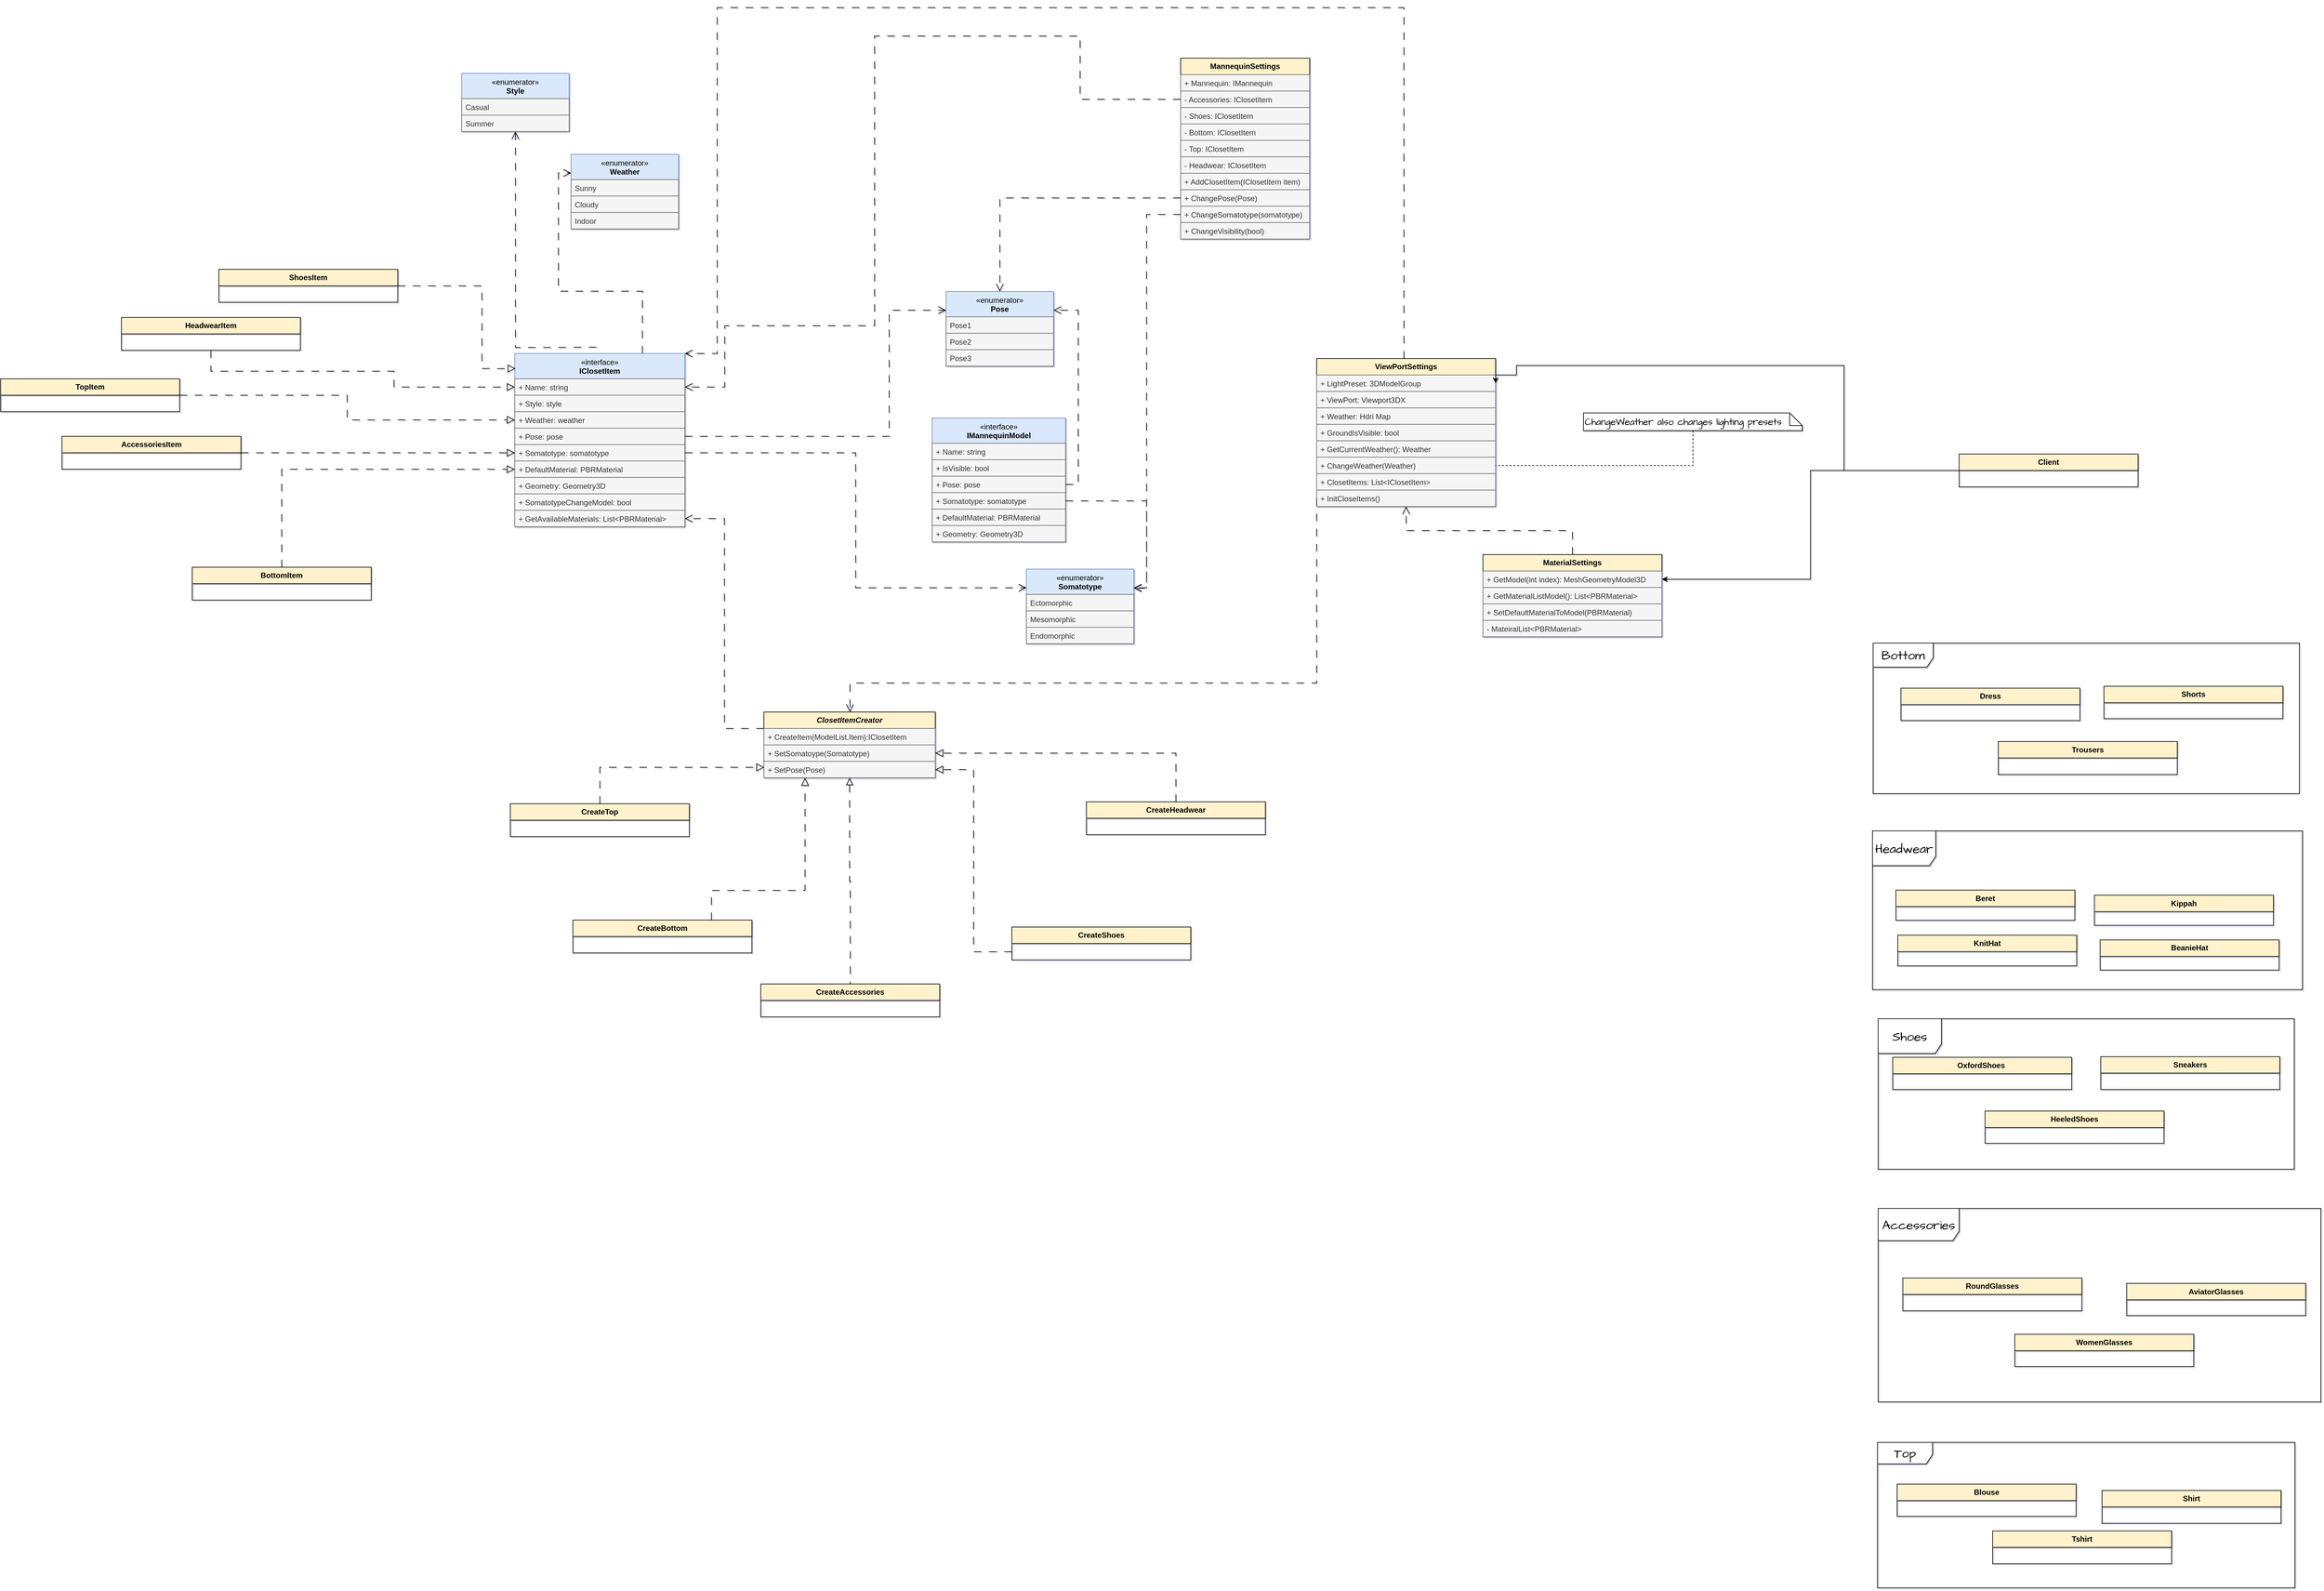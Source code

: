 <mxfile version="18.0.1" type="device"><diagram id="C5RBs43oDa-KdzZeNtuy" name="Page-1"><mxGraphModel dx="3151" dy="3249" grid="0" gridSize="10" guides="1" tooltips="1" connect="1" arrows="1" fold="1" page="1" pageScale="1" pageWidth="827" pageHeight="1169" math="0" shadow="1"><root><mxCell id="WIyWlLk6GJQsqaUBKTNV-0"/><mxCell id="WIyWlLk6GJQsqaUBKTNV-1" parent="WIyWlLk6GJQsqaUBKTNV-0"/><mxCell id="bXPwGOwYbhe5tsHWkETN-20" value="Top" style="shape=umlFrame;whiteSpace=wrap;html=1;pointerEvents=0;hachureGap=4;jiggle=2;curveFitting=1;fontFamily=Architects Daughter;fontSource=https%3A%2F%2Ffonts.googleapis.com%2Fcss%3Ffamily%3DArchitects%2BDaughter;fontSize=20;width=87;height=34;container=1;" parent="WIyWlLk6GJQsqaUBKTNV-1" vertex="1"><mxGeometry x="1653" y="489" width="660" height="230" as="geometry"><mxRectangle x="1653" y="489" width="62" height="28" as="alternateBounds"/></mxGeometry></mxCell><mxCell id="bXPwGOwYbhe5tsHWkETN-6" value="Shirt" style="swimlane;fontStyle=1;childLayout=stackLayout;horizontal=1;startSize=26;fillColor=#fff2cc;horizontalStack=0;resizeParent=1;resizeParentMax=0;resizeLast=0;collapsible=1;marginBottom=0;whiteSpace=wrap;html=1;strokeColor=#000000;rounded=0;curveFitting=1;jiggle=2;" parent="bXPwGOwYbhe5tsHWkETN-20" vertex="1"><mxGeometry x="355" y="76" width="283" height="52" as="geometry"/></mxCell><mxCell id="bXPwGOwYbhe5tsHWkETN-4" value="Blouse" style="swimlane;fontStyle=1;childLayout=stackLayout;horizontal=1;startSize=26;fillColor=#fff2cc;horizontalStack=0;resizeParent=1;resizeParentMax=0;resizeLast=0;collapsible=1;marginBottom=0;whiteSpace=wrap;html=1;strokeColor=#000000;rounded=0;curveFitting=1;jiggle=2;" parent="bXPwGOwYbhe5tsHWkETN-20" vertex="1"><mxGeometry x="31" y="66" width="283" height="51" as="geometry"/></mxCell><mxCell id="6nGw5uT48oFZn6uwhF8p-34" value="Tshirt" style="swimlane;fontStyle=1;childLayout=stackLayout;horizontal=1;startSize=26;fillColor=#fff2cc;horizontalStack=0;resizeParent=1;resizeParentMax=0;resizeLast=0;collapsible=1;marginBottom=0;whiteSpace=wrap;html=1;strokeColor=#000000;rounded=0;curveFitting=1;jiggle=2;" parent="bXPwGOwYbhe5tsHWkETN-20" vertex="1"><mxGeometry x="182" y="140" width="283" height="52" as="geometry"/></mxCell><mxCell id="bXPwGOwYbhe5tsHWkETN-22" value="Headwear" style="shape=umlFrame;whiteSpace=wrap;html=1;pointerEvents=0;hachureGap=4;jiggle=2;curveFitting=1;fontFamily=Architects Daughter;fontSource=https%3A%2F%2Ffonts.googleapis.com%2Fcss%3Ffamily%3DArchitects%2BDaughter;fontSize=20;width=100;height=55;container=1;" parent="WIyWlLk6GJQsqaUBKTNV-1" vertex="1"><mxGeometry x="1645" y="-478" width="680" height="251" as="geometry"><mxRectangle x="1645" y="-478" width="119" height="28" as="alternateBounds"/></mxGeometry></mxCell><mxCell id="bXPwGOwYbhe5tsHWkETN-12" value="Beret" style="swimlane;fontStyle=1;childLayout=stackLayout;horizontal=1;startSize=26;fillColor=#fff2cc;horizontalStack=0;resizeParent=1;resizeParentMax=0;resizeLast=0;collapsible=1;marginBottom=0;whiteSpace=wrap;html=1;strokeColor=#000000;rounded=0;curveFitting=1;jiggle=2;" parent="bXPwGOwYbhe5tsHWkETN-22" vertex="1"><mxGeometry x="37" y="93.657" width="283" height="47.765" as="geometry"/></mxCell><mxCell id="bXPwGOwYbhe5tsHWkETN-15" value="Kippah" style="swimlane;fontStyle=1;childLayout=stackLayout;horizontal=1;startSize=26;fillColor=#fff2cc;horizontalStack=0;resizeParent=1;resizeParentMax=0;resizeLast=0;collapsible=1;marginBottom=0;whiteSpace=wrap;html=1;strokeColor=#000000;rounded=0;curveFitting=1;jiggle=2;" parent="bXPwGOwYbhe5tsHWkETN-22" vertex="1"><mxGeometry x="351" y="101.618" width="283" height="47.765" as="geometry"/></mxCell><mxCell id="bXPwGOwYbhe5tsHWkETN-14" value="BeanieHat" style="swimlane;fontStyle=1;childLayout=stackLayout;horizontal=1;startSize=26;fillColor=#fff2cc;horizontalStack=0;resizeParent=1;resizeParentMax=0;resizeLast=0;collapsible=1;marginBottom=0;whiteSpace=wrap;html=1;strokeColor=#000000;rounded=0;curveFitting=1;jiggle=2;" parent="bXPwGOwYbhe5tsHWkETN-22" vertex="1"><mxGeometry x="360" y="172.328" width="283" height="47.765" as="geometry"/></mxCell><mxCell id="bXPwGOwYbhe5tsHWkETN-13" value="KnitHat" style="swimlane;fontStyle=1;childLayout=stackLayout;horizontal=1;startSize=26;fillColor=#fff2cc;horizontalStack=0;resizeParent=1;resizeParentMax=0;resizeLast=0;collapsible=1;marginBottom=0;whiteSpace=wrap;html=1;strokeColor=#000000;rounded=0;curveFitting=1;jiggle=2;" parent="bXPwGOwYbhe5tsHWkETN-22" vertex="1"><mxGeometry x="40" y="164.836" width="283" height="48.701" as="geometry"/></mxCell><mxCell id="i2zaKPNghCUGPUHg-qWy-0" value="Shoes" style="shape=umlFrame;whiteSpace=wrap;html=1;pointerEvents=0;hachureGap=4;jiggle=2;curveFitting=1;fontFamily=Architects Daughter;fontSource=https%3A%2F%2Ffonts.googleapis.com%2Fcss%3Ffamily%3DArchitects%2BDaughter;fontSize=20;width=100;height=55;container=1;" parent="WIyWlLk6GJQsqaUBKTNV-1" vertex="1"><mxGeometry x="1654" y="-181" width="658" height="238" as="geometry"><mxRectangle x="1654" y="-181" width="82" height="28" as="alternateBounds"/></mxGeometry></mxCell><mxCell id="bXPwGOwYbhe5tsHWkETN-17" value="OxfordShoes&amp;nbsp;" style="swimlane;fontStyle=1;childLayout=stackLayout;horizontal=1;startSize=26;fillColor=#fff2cc;horizontalStack=0;resizeParent=1;resizeParentMax=0;resizeLast=0;collapsible=1;marginBottom=0;whiteSpace=wrap;html=1;strokeColor=#000000;rounded=0;curveFitting=1;jiggle=2;" parent="i2zaKPNghCUGPUHg-qWy-0" vertex="1"><mxGeometry x="23" y="61" width="283" height="51" as="geometry"/></mxCell><mxCell id="bXPwGOwYbhe5tsHWkETN-10" value="HeeledShoes" style="swimlane;fontStyle=1;childLayout=stackLayout;horizontal=1;startSize=26;fillColor=#fff2cc;horizontalStack=0;resizeParent=1;resizeParentMax=0;resizeLast=0;collapsible=1;marginBottom=0;whiteSpace=wrap;html=1;strokeColor=#000000;rounded=0;curveFitting=1;jiggle=2;" parent="i2zaKPNghCUGPUHg-qWy-0" vertex="1"><mxGeometry x="169" y="146" width="283" height="51" as="geometry"/></mxCell><mxCell id="bXPwGOwYbhe5tsHWkETN-16" value="Sneakers" style="swimlane;fontStyle=1;childLayout=stackLayout;horizontal=1;startSize=26;fillColor=#fff2cc;horizontalStack=0;resizeParent=1;resizeParentMax=0;resizeLast=0;collapsible=1;marginBottom=0;whiteSpace=wrap;html=1;strokeColor=#000000;rounded=0;curveFitting=1;jiggle=2;" parent="i2zaKPNghCUGPUHg-qWy-0" vertex="1"><mxGeometry x="352" y="60" width="283" height="52" as="geometry"/></mxCell><mxCell id="i2zaKPNghCUGPUHg-qWy-1" value="Accessories" style="shape=umlFrame;whiteSpace=wrap;html=1;pointerEvents=0;hachureGap=4;jiggle=2;curveFitting=1;fontFamily=Architects Daughter;fontSource=https%3A%2F%2Ffonts.googleapis.com%2Fcss%3Ffamily%3DArchitects%2BDaughter;fontSize=20;width=128;height=51;container=1;" parent="WIyWlLk6GJQsqaUBKTNV-1" vertex="1"><mxGeometry x="1654" y="119" width="700" height="306" as="geometry"><mxRectangle x="1654" y="119" width="142" height="28" as="alternateBounds"/></mxGeometry></mxCell><mxCell id="bXPwGOwYbhe5tsHWkETN-18" value="AviatorGlasses" style="swimlane;fontStyle=1;childLayout=stackLayout;horizontal=1;startSize=26;fillColor=#fff2cc;horizontalStack=0;resizeParent=1;resizeParentMax=0;resizeLast=0;collapsible=1;marginBottom=0;whiteSpace=wrap;html=1;strokeColor=#000000;rounded=0;curveFitting=1;jiggle=2;" parent="i2zaKPNghCUGPUHg-qWy-1" vertex="1"><mxGeometry x="393" y="118.5" width="283" height="51" as="geometry"/></mxCell><mxCell id="bXPwGOwYbhe5tsHWkETN-19" value="RoundGlasses" style="swimlane;fontStyle=1;childLayout=stackLayout;horizontal=1;startSize=26;fillColor=#fff2cc;horizontalStack=0;resizeParent=1;resizeParentMax=0;resizeLast=0;collapsible=1;marginBottom=0;whiteSpace=wrap;html=1;strokeColor=#000000;rounded=0;curveFitting=1;jiggle=2;" parent="i2zaKPNghCUGPUHg-qWy-1" vertex="1"><mxGeometry x="39" y="110" width="283" height="52" as="geometry"/></mxCell><mxCell id="bXPwGOwYbhe5tsHWkETN-11" value="WomenGlasses" style="swimlane;fontStyle=1;childLayout=stackLayout;horizontal=1;startSize=26;fillColor=#fff2cc;horizontalStack=0;resizeParent=1;resizeParentMax=0;resizeLast=0;collapsible=1;marginBottom=0;whiteSpace=wrap;html=1;strokeColor=#000000;rounded=0;curveFitting=1;jiggle=2;" parent="i2zaKPNghCUGPUHg-qWy-1" vertex="1"><mxGeometry x="216" y="199" width="283" height="51" as="geometry"/></mxCell><mxCell id="bXPwGOwYbhe5tsHWkETN-21" value="Bottom" style="shape=umlFrame;whiteSpace=wrap;html=1;pointerEvents=0;hachureGap=4;jiggle=2;curveFitting=1;fontFamily=Architects Daughter;fontSource=https%3A%2F%2Ffonts.googleapis.com%2Fcss%3Ffamily%3DArchitects%2BDaughter;fontSize=20;width=95;height=38;container=1;" parent="WIyWlLk6GJQsqaUBKTNV-1" vertex="1"><mxGeometry x="1646" y="-775" width="674" height="238" as="geometry"><mxRectangle x="1646" y="-775" width="95" height="28" as="alternateBounds"/></mxGeometry></mxCell><mxCell id="6nGw5uT48oFZn6uwhF8p-38" value="Dress" style="swimlane;fontStyle=1;childLayout=stackLayout;horizontal=1;startSize=26;fillColor=#fff2cc;horizontalStack=0;resizeParent=1;resizeParentMax=0;resizeLast=0;collapsible=1;marginBottom=0;whiteSpace=wrap;html=1;strokeColor=#000000;rounded=0;curveFitting=1;jiggle=2;" parent="bXPwGOwYbhe5tsHWkETN-21" vertex="1"><mxGeometry x="44" y="71.3" width="283" height="51.215" as="geometry"/></mxCell><mxCell id="bXPwGOwYbhe5tsHWkETN-1" value="Shorts" style="swimlane;fontStyle=1;childLayout=stackLayout;horizontal=1;startSize=26;fillColor=#fff2cc;horizontalStack=0;resizeParent=1;resizeParentMax=0;resizeLast=0;collapsible=1;marginBottom=0;whiteSpace=wrap;html=1;strokeColor=#000000;rounded=0;curveFitting=1;jiggle=2;" parent="bXPwGOwYbhe5tsHWkETN-21" vertex="1"><mxGeometry x="365" y="68.287" width="283" height="51.215" as="geometry"/></mxCell><mxCell id="bXPwGOwYbhe5tsHWkETN-8" value="Trousers" style="swimlane;fontStyle=1;childLayout=stackLayout;horizontal=1;startSize=26;fillColor=#fff2cc;horizontalStack=0;resizeParent=1;resizeParentMax=0;resizeLast=0;collapsible=1;marginBottom=0;whiteSpace=wrap;html=1;strokeColor=#000000;rounded=0;curveFitting=1;jiggle=2;" parent="bXPwGOwYbhe5tsHWkETN-21" vertex="1"><mxGeometry x="198" y="155.654" width="283" height="52.219" as="geometry"/></mxCell><mxCell id="nQiGoIswiCYzwuLaW1Vb-15" value="&lt;span style=&quot;font-weight: normal;&quot;&gt;«interface»&lt;br&gt;&lt;/span&gt;IClosetItem" style="swimlane;fontStyle=1;align=center;verticalAlign=top;childLayout=stackLayout;horizontal=1;startSize=40;horizontalStack=0;resizeParent=1;resizeParentMax=0;resizeLast=0;collapsible=1;marginBottom=0;whiteSpace=wrap;html=1;fillColor=#dae8fc;strokeColor=#6c8ebf;rounded=0;curveFitting=1;jiggle=2;" parent="WIyWlLk6GJQsqaUBKTNV-1" vertex="1"><mxGeometry x="-502" y="-1233" width="269" height="274" as="geometry"/></mxCell><mxCell id="nQiGoIswiCYzwuLaW1Vb-16" value="+ Name: string" style="text;strokeColor=#666666;fillColor=#f5f5f5;align=left;verticalAlign=top;spacingLeft=4;spacingRight=4;overflow=hidden;rotatable=0;points=[[0,0.5],[1,0.5]];portConstraint=eastwest;whiteSpace=wrap;html=1;fontColor=#333333;rounded=0;curveFitting=1;jiggle=2;" parent="nQiGoIswiCYzwuLaW1Vb-15" vertex="1"><mxGeometry y="40" width="269" height="26" as="geometry"/></mxCell><mxCell id="nQiGoIswiCYzwuLaW1Vb-21" value="+ Style: style" style="text;strokeColor=#666666;fillColor=#f5f5f5;align=left;verticalAlign=top;spacingLeft=4;spacingRight=4;overflow=hidden;rotatable=0;points=[[0,0.5],[1,0.5]];portConstraint=eastwest;whiteSpace=wrap;html=1;fontColor=#333333;rounded=0;curveFitting=1;jiggle=2;" parent="nQiGoIswiCYzwuLaW1Vb-15" vertex="1"><mxGeometry y="66" width="269" height="26" as="geometry"/></mxCell><mxCell id="nQiGoIswiCYzwuLaW1Vb-22" value="+ Weather: weather" style="text;strokeColor=#666666;fillColor=#f5f5f5;align=left;verticalAlign=top;spacingLeft=4;spacingRight=4;overflow=hidden;rotatable=0;points=[[0,0.5],[1,0.5]];portConstraint=eastwest;whiteSpace=wrap;html=1;fontColor=#333333;rounded=0;curveFitting=1;jiggle=2;" parent="nQiGoIswiCYzwuLaW1Vb-15" vertex="1"><mxGeometry y="92" width="269" height="26" as="geometry"/></mxCell><mxCell id="jHjDAtGt_7D8QWrvtiVe-77" value="+ Pose: pose" style="text;strokeColor=#666666;fillColor=#f5f5f5;align=left;verticalAlign=top;spacingLeft=4;spacingRight=4;overflow=hidden;rotatable=0;points=[[0,0.5],[1,0.5]];portConstraint=eastwest;whiteSpace=wrap;html=1;fontColor=#333333;rounded=0;curveFitting=1;jiggle=2;" parent="nQiGoIswiCYzwuLaW1Vb-15" vertex="1"><mxGeometry y="118" width="269" height="26" as="geometry"/></mxCell><mxCell id="jHjDAtGt_7D8QWrvtiVe-79" value="+ Somatotype: somatotype" style="text;strokeColor=#666666;fillColor=#f5f5f5;align=left;verticalAlign=top;spacingLeft=4;spacingRight=4;overflow=hidden;rotatable=0;points=[[0,0.5],[1,0.5]];portConstraint=eastwest;whiteSpace=wrap;html=1;fontColor=#333333;rounded=0;curveFitting=1;jiggle=2;" parent="nQiGoIswiCYzwuLaW1Vb-15" vertex="1"><mxGeometry y="144" width="269" height="26" as="geometry"/></mxCell><mxCell id="nQiGoIswiCYzwuLaW1Vb-19" value="+ DefaultMaterial: PBRMaterial" style="text;strokeColor=#666666;fillColor=#f5f5f5;align=left;verticalAlign=top;spacingLeft=4;spacingRight=4;overflow=hidden;rotatable=0;points=[[0,0.5],[1,0.5]];portConstraint=eastwest;whiteSpace=wrap;html=1;fontColor=#333333;rounded=0;curveFitting=1;jiggle=2;" parent="nQiGoIswiCYzwuLaW1Vb-15" vertex="1"><mxGeometry y="170" width="269" height="26" as="geometry"/></mxCell><mxCell id="nQiGoIswiCYzwuLaW1Vb-20" value="+ Geometry: Geometry3D" style="text;strokeColor=#666666;fillColor=#f5f5f5;align=left;verticalAlign=top;spacingLeft=4;spacingRight=4;overflow=hidden;rotatable=0;points=[[0,0.5],[1,0.5]];portConstraint=eastwest;whiteSpace=wrap;html=1;fontColor=#333333;rounded=0;curveFitting=1;jiggle=2;" parent="nQiGoIswiCYzwuLaW1Vb-15" vertex="1"><mxGeometry y="196" width="269" height="26" as="geometry"/></mxCell><mxCell id="sCuKNBPoir9cE6dmynwa-1" value="+ SomatotypeChangeModel: bool" style="text;strokeColor=#666666;fillColor=#f5f5f5;align=left;verticalAlign=top;spacingLeft=4;spacingRight=4;overflow=hidden;rotatable=0;points=[[0,0.5],[1,0.5]];portConstraint=eastwest;whiteSpace=wrap;html=1;fontColor=#333333;rounded=0;curveFitting=1;jiggle=2;" parent="nQiGoIswiCYzwuLaW1Vb-15" vertex="1"><mxGeometry y="222" width="269" height="26" as="geometry"/></mxCell><mxCell id="sCuKNBPoir9cE6dmynwa-0" value="+ GetAvailableMaterials: List&amp;lt;PBRMaterial&amp;gt;" style="text;strokeColor=#666666;fillColor=#f5f5f5;align=left;verticalAlign=top;spacingLeft=4;spacingRight=4;overflow=hidden;rotatable=0;points=[[0,0.5],[1,0.5]];portConstraint=eastwest;whiteSpace=wrap;html=1;fontColor=#333333;rounded=0;curveFitting=1;jiggle=2;" parent="nQiGoIswiCYzwuLaW1Vb-15" vertex="1"><mxGeometry y="248" width="269" height="26" as="geometry"/></mxCell><mxCell id="nQiGoIswiCYzwuLaW1Vb-32" value="&lt;span style=&quot;font-weight: normal;&quot;&gt;«interface»&lt;br&gt;&lt;/span&gt;IMannequinModel" style="swimlane;fontStyle=1;align=center;verticalAlign=top;childLayout=stackLayout;horizontal=1;startSize=40;horizontalStack=0;resizeParent=1;resizeParentMax=0;resizeLast=0;collapsible=1;marginBottom=0;whiteSpace=wrap;html=1;fillColor=#dae8fc;strokeColor=#6c8ebf;rounded=0;curveFitting=1;jiggle=2;" parent="WIyWlLk6GJQsqaUBKTNV-1" vertex="1"><mxGeometry x="158" y="-1131" width="211" height="196" as="geometry"/></mxCell><mxCell id="nQiGoIswiCYzwuLaW1Vb-33" value="+ Name: string" style="text;strokeColor=#666666;fillColor=#f5f5f5;align=left;verticalAlign=top;spacingLeft=4;spacingRight=4;overflow=hidden;rotatable=0;points=[[0,0.5],[1,0.5]];portConstraint=eastwest;whiteSpace=wrap;html=1;fontColor=#333333;rounded=0;curveFitting=1;jiggle=2;" parent="nQiGoIswiCYzwuLaW1Vb-32" vertex="1"><mxGeometry y="40" width="211" height="26" as="geometry"/></mxCell><mxCell id="jHjDAtGt_7D8QWrvtiVe-72" value="+ IsVisible: bool" style="text;strokeColor=#666666;fillColor=#f5f5f5;align=left;verticalAlign=top;spacingLeft=4;spacingRight=4;overflow=hidden;rotatable=0;points=[[0,0.5],[1,0.5]];portConstraint=eastwest;whiteSpace=wrap;html=1;fontColor=#333333;rounded=0;curveFitting=1;jiggle=2;" parent="nQiGoIswiCYzwuLaW1Vb-32" vertex="1"><mxGeometry y="66" width="211" height="26" as="geometry"/></mxCell><mxCell id="jHjDAtGt_7D8QWrvtiVe-78" value="+ Pose: pose" style="text;strokeColor=#666666;fillColor=#f5f5f5;align=left;verticalAlign=top;spacingLeft=4;spacingRight=4;overflow=hidden;rotatable=0;points=[[0,0.5],[1,0.5]];portConstraint=eastwest;whiteSpace=wrap;html=1;fontColor=#333333;rounded=0;curveFitting=1;jiggle=2;" parent="nQiGoIswiCYzwuLaW1Vb-32" vertex="1"><mxGeometry y="92" width="211" height="26" as="geometry"/></mxCell><mxCell id="nQiGoIswiCYzwuLaW1Vb-39" value="+ Somatotype: somatotype" style="text;strokeColor=#666666;fillColor=#f5f5f5;align=left;verticalAlign=top;spacingLeft=4;spacingRight=4;overflow=hidden;rotatable=0;points=[[0,0.5],[1,0.5]];portConstraint=eastwest;whiteSpace=wrap;html=1;fontColor=#333333;rounded=0;curveFitting=1;jiggle=2;" parent="nQiGoIswiCYzwuLaW1Vb-32" vertex="1"><mxGeometry y="118" width="211" height="26" as="geometry"/></mxCell><mxCell id="6nGw5uT48oFZn6uwhF8p-19" value="+ DefaultMaterial: PBRMaterial" style="text;strokeColor=#666666;fillColor=#f5f5f5;align=left;verticalAlign=top;spacingLeft=4;spacingRight=4;overflow=hidden;rotatable=0;points=[[0,0.5],[1,0.5]];portConstraint=eastwest;whiteSpace=wrap;html=1;fontColor=#333333;rounded=0;curveFitting=1;jiggle=2;" parent="nQiGoIswiCYzwuLaW1Vb-32" vertex="1"><mxGeometry y="144" width="211" height="26" as="geometry"/></mxCell><mxCell id="6nGw5uT48oFZn6uwhF8p-18" value="+ Geometry: Geometry3D" style="text;strokeColor=#666666;fillColor=#f5f5f5;align=left;verticalAlign=top;spacingLeft=4;spacingRight=4;overflow=hidden;rotatable=0;points=[[0,0.5],[1,0.5]];portConstraint=eastwest;whiteSpace=wrap;html=1;fontColor=#333333;rounded=0;curveFitting=1;jiggle=2;" parent="nQiGoIswiCYzwuLaW1Vb-32" vertex="1"><mxGeometry y="170" width="211" height="26" as="geometry"/></mxCell><mxCell id="nQiGoIswiCYzwuLaW1Vb-40" value="&lt;span style=&quot;font-weight: normal;&quot;&gt;«enumerator»&lt;br&gt;&lt;/span&gt;Somatotype" style="swimlane;fontStyle=1;align=center;verticalAlign=top;childLayout=stackLayout;horizontal=1;startSize=40;horizontalStack=0;resizeParent=1;resizeParentMax=0;resizeLast=0;collapsible=1;marginBottom=0;whiteSpace=wrap;html=1;fillColor=#dae8fc;strokeColor=#6c8ebf;rounded=0;curveFitting=1;jiggle=2;" parent="WIyWlLk6GJQsqaUBKTNV-1" vertex="1"><mxGeometry x="307" y="-892" width="170" height="118" as="geometry"/></mxCell><mxCell id="nQiGoIswiCYzwuLaW1Vb-41" value="Ectomorphic" style="text;strokeColor=#666666;fillColor=#f5f5f5;align=left;verticalAlign=top;spacingLeft=4;spacingRight=4;overflow=hidden;rotatable=0;points=[[0,0.5],[1,0.5]];portConstraint=eastwest;whiteSpace=wrap;html=1;fontColor=#333333;rounded=0;curveFitting=1;jiggle=2;" parent="nQiGoIswiCYzwuLaW1Vb-40" vertex="1"><mxGeometry y="40" width="170" height="26" as="geometry"/></mxCell><mxCell id="nQiGoIswiCYzwuLaW1Vb-43" value="Mesomorphic" style="text;strokeColor=#666666;fillColor=#f5f5f5;align=left;verticalAlign=top;spacingLeft=4;spacingRight=4;overflow=hidden;rotatable=0;points=[[0,0.5],[1,0.5]];portConstraint=eastwest;whiteSpace=wrap;html=1;fontColor=#333333;rounded=0;curveFitting=1;jiggle=2;" parent="nQiGoIswiCYzwuLaW1Vb-40" vertex="1"><mxGeometry y="66" width="170" height="26" as="geometry"/></mxCell><mxCell id="nQiGoIswiCYzwuLaW1Vb-44" value="Endomorphic" style="text;strokeColor=#666666;fillColor=#f5f5f5;align=left;verticalAlign=top;spacingLeft=4;spacingRight=4;overflow=hidden;rotatable=0;points=[[0,0.5],[1,0.5]];portConstraint=eastwest;whiteSpace=wrap;html=1;fontColor=#333333;rounded=0;curveFitting=1;jiggle=2;" parent="nQiGoIswiCYzwuLaW1Vb-40" vertex="1"><mxGeometry y="92" width="170" height="26" as="geometry"/></mxCell><mxCell id="jHjDAtGt_7D8QWrvtiVe-73" value="&lt;span style=&quot;font-weight: normal;&quot;&gt;«enumerator»&lt;br&gt;&lt;/span&gt;Pose" style="swimlane;fontStyle=1;align=center;verticalAlign=top;childLayout=stackLayout;horizontal=1;startSize=40;horizontalStack=0;resizeParent=1;resizeParentMax=0;resizeLast=0;collapsible=1;marginBottom=0;whiteSpace=wrap;html=1;fillColor=#dae8fc;strokeColor=#6c8ebf;rounded=0;curveFitting=1;jiggle=2;" parent="WIyWlLk6GJQsqaUBKTNV-1" vertex="1"><mxGeometry x="180" y="-1331" width="170" height="118" as="geometry"/></mxCell><mxCell id="jHjDAtGt_7D8QWrvtiVe-74" value="Pose1" style="text;strokeColor=#666666;fillColor=#f5f5f5;align=left;verticalAlign=top;spacingLeft=4;spacingRight=4;overflow=hidden;rotatable=0;points=[[0,0.5],[1,0.5]];portConstraint=eastwest;whiteSpace=wrap;html=1;fontColor=#333333;rounded=0;curveFitting=1;jiggle=2;" parent="jHjDAtGt_7D8QWrvtiVe-73" vertex="1"><mxGeometry y="40" width="170" height="26" as="geometry"/></mxCell><mxCell id="jHjDAtGt_7D8QWrvtiVe-75" value="Pose2" style="text;strokeColor=#666666;fillColor=#f5f5f5;align=left;verticalAlign=top;spacingLeft=4;spacingRight=4;overflow=hidden;rotatable=0;points=[[0,0.5],[1,0.5]];portConstraint=eastwest;whiteSpace=wrap;html=1;fontColor=#333333;rounded=0;curveFitting=1;jiggle=2;" parent="jHjDAtGt_7D8QWrvtiVe-73" vertex="1"><mxGeometry y="66" width="170" height="26" as="geometry"/></mxCell><mxCell id="jHjDAtGt_7D8QWrvtiVe-76" value="Pose3&lt;br&gt;" style="text;strokeColor=#666666;fillColor=#f5f5f5;align=left;verticalAlign=top;spacingLeft=4;spacingRight=4;overflow=hidden;rotatable=0;points=[[0,0.5],[1,0.5]];portConstraint=eastwest;whiteSpace=wrap;html=1;fontColor=#333333;rounded=0;curveFitting=1;jiggle=2;" parent="jHjDAtGt_7D8QWrvtiVe-73" vertex="1"><mxGeometry y="92" width="170" height="26" as="geometry"/></mxCell><mxCell id="6nGw5uT48oFZn6uwhF8p-32" style="edgeStyle=orthogonalEdgeStyle;rounded=0;hachureGap=4;jiggle=2;curveFitting=1;orthogonalLoop=1;jettySize=auto;html=1;fontFamily=Architects Daughter;fontSource=https%3A%2F%2Ffonts.googleapis.com%2Fcss%3Ffamily%3DArchitects%2BDaughter;fontSize=16;endArrow=open;dashed=1;endFill=0;endSize=10;dashPattern=12 12;targetPerimeterSpacing=0;" parent="WIyWlLk6GJQsqaUBKTNV-1" target="sCuKNBPoir9cE6dmynwa-11" edge="1"><mxGeometry relative="1" as="geometry"><mxPoint x="-373" y="-1243" as="sourcePoint"/></mxGeometry></mxCell><mxCell id="sCuKNBPoir9cE6dmynwa-11" value="&lt;span style=&quot;font-weight: normal;&quot;&gt;«enumerator»&lt;br&gt;&lt;/span&gt;Style" style="swimlane;fontStyle=1;align=center;verticalAlign=top;childLayout=stackLayout;horizontal=1;startSize=40;horizontalStack=0;resizeParent=1;resizeParentMax=0;resizeLast=0;collapsible=1;marginBottom=0;whiteSpace=wrap;html=1;fillColor=#dae8fc;strokeColor=#6c8ebf;rounded=0;curveFitting=1;jiggle=2;" parent="WIyWlLk6GJQsqaUBKTNV-1" vertex="1"><mxGeometry x="-586" y="-1676" width="170" height="92" as="geometry"/></mxCell><mxCell id="sCuKNBPoir9cE6dmynwa-12" value="Casual" style="text;strokeColor=#666666;fillColor=#f5f5f5;align=left;verticalAlign=top;spacingLeft=4;spacingRight=4;overflow=hidden;rotatable=0;points=[[0,0.5],[1,0.5]];portConstraint=eastwest;whiteSpace=wrap;html=1;fontColor=#333333;rounded=0;curveFitting=1;jiggle=2;" parent="sCuKNBPoir9cE6dmynwa-11" vertex="1"><mxGeometry y="40" width="170" height="26" as="geometry"/></mxCell><mxCell id="sCuKNBPoir9cE6dmynwa-13" value="Summer" style="text;strokeColor=#666666;fillColor=#f5f5f5;align=left;verticalAlign=top;spacingLeft=4;spacingRight=4;overflow=hidden;rotatable=0;points=[[0,0.5],[1,0.5]];portConstraint=eastwest;whiteSpace=wrap;html=1;fontColor=#333333;rounded=0;curveFitting=1;jiggle=2;" parent="sCuKNBPoir9cE6dmynwa-11" vertex="1"><mxGeometry y="66" width="170" height="26" as="geometry"/></mxCell><mxCell id="nQiGoIswiCYzwuLaW1Vb-45" style="edgeStyle=orthogonalEdgeStyle;rounded=0;orthogonalLoop=1;jettySize=auto;html=1;entryX=1;entryY=0.25;entryDx=0;entryDy=0;dashed=1;endArrow=open;endFill=0;endSize=10;curveFitting=1;jiggle=2;fontSize=16;fontFamily=Architects Daughter;hachureGap=4;fontSource=https%3A%2F%2Ffonts.googleapis.com%2Fcss%3Ffamily%3DArchitects%2BDaughter;dashPattern=12 12;targetPerimeterSpacing=0;" parent="WIyWlLk6GJQsqaUBKTNV-1" source="nQiGoIswiCYzwuLaW1Vb-39" target="nQiGoIswiCYzwuLaW1Vb-40" edge="1"><mxGeometry relative="1" as="geometry"/></mxCell><mxCell id="jHjDAtGt_7D8QWrvtiVe-1" value="MannequinSettings" style="swimlane;fontStyle=1;childLayout=stackLayout;horizontal=1;startSize=26;fillColor=#fff2cc;horizontalStack=0;resizeParent=1;resizeParentMax=0;resizeLast=0;collapsible=1;marginBottom=0;whiteSpace=wrap;html=1;strokeColor=#000000;rounded=0;curveFitting=1;jiggle=2;" parent="WIyWlLk6GJQsqaUBKTNV-1" vertex="1"><mxGeometry x="551" y="-1700" width="204" height="286" as="geometry"/></mxCell><mxCell id="jHjDAtGt_7D8QWrvtiVe-2" value="+ Mannequin: IMannequin" style="text;strokeColor=#666666;fillColor=#f5f5f5;align=left;verticalAlign=top;spacingLeft=4;spacingRight=4;overflow=hidden;rotatable=0;points=[[0,0.5],[1,0.5]];portConstraint=eastwest;whiteSpace=wrap;html=1;fontColor=#333333;rounded=0;curveFitting=1;jiggle=2;" parent="jHjDAtGt_7D8QWrvtiVe-1" vertex="1"><mxGeometry y="26" width="204" height="26" as="geometry"/></mxCell><mxCell id="nQiGoIswiCYzwuLaW1Vb-50" value="- Accessories: IClosetItem" style="text;strokeColor=#666666;fillColor=#f5f5f5;align=left;verticalAlign=top;spacingLeft=4;spacingRight=4;overflow=hidden;rotatable=0;points=[[0,0.5],[1,0.5]];portConstraint=eastwest;whiteSpace=wrap;html=1;fontColor=#333333;rounded=0;curveFitting=1;jiggle=2;" parent="jHjDAtGt_7D8QWrvtiVe-1" vertex="1"><mxGeometry y="52" width="204" height="26" as="geometry"/></mxCell><mxCell id="nQiGoIswiCYzwuLaW1Vb-49" value="- Shoes: IClosetItem" style="text;strokeColor=#666666;fillColor=#f5f5f5;align=left;verticalAlign=top;spacingLeft=4;spacingRight=4;overflow=hidden;rotatable=0;points=[[0,0.5],[1,0.5]];portConstraint=eastwest;whiteSpace=wrap;html=1;fontColor=#333333;rounded=0;curveFitting=1;jiggle=2;" parent="jHjDAtGt_7D8QWrvtiVe-1" vertex="1"><mxGeometry y="78" width="204" height="26" as="geometry"/></mxCell><mxCell id="nQiGoIswiCYzwuLaW1Vb-48" value="- Bottom: IClosetItem" style="text;strokeColor=#666666;fillColor=#f5f5f5;align=left;verticalAlign=top;spacingLeft=4;spacingRight=4;overflow=hidden;rotatable=0;points=[[0,0.5],[1,0.5]];portConstraint=eastwest;whiteSpace=wrap;html=1;fontColor=#333333;rounded=0;curveFitting=1;jiggle=2;" parent="jHjDAtGt_7D8QWrvtiVe-1" vertex="1"><mxGeometry y="104" width="204" height="26" as="geometry"/></mxCell><mxCell id="nQiGoIswiCYzwuLaW1Vb-47" value="- Top: IClosetItem" style="text;strokeColor=#666666;fillColor=#f5f5f5;align=left;verticalAlign=top;spacingLeft=4;spacingRight=4;overflow=hidden;rotatable=0;points=[[0,0.5],[1,0.5]];portConstraint=eastwest;whiteSpace=wrap;html=1;fontColor=#333333;rounded=0;curveFitting=1;jiggle=2;" parent="jHjDAtGt_7D8QWrvtiVe-1" vertex="1"><mxGeometry y="130" width="204" height="26" as="geometry"/></mxCell><mxCell id="nQiGoIswiCYzwuLaW1Vb-46" value="- Headwear: IClosetItem" style="text;strokeColor=#666666;fillColor=#f5f5f5;align=left;verticalAlign=top;spacingLeft=4;spacingRight=4;overflow=hidden;rotatable=0;points=[[0,0.5],[1,0.5]];portConstraint=eastwest;whiteSpace=wrap;html=1;fontColor=#333333;rounded=0;curveFitting=1;jiggle=2;" parent="jHjDAtGt_7D8QWrvtiVe-1" vertex="1"><mxGeometry y="156" width="204" height="26" as="geometry"/></mxCell><mxCell id="jHjDAtGt_7D8QWrvtiVe-0" value="+ AddClosetItem(IClosetItem item)" style="text;strokeColor=#666666;fillColor=#f5f5f5;align=left;verticalAlign=top;spacingLeft=4;spacingRight=4;overflow=hidden;rotatable=0;points=[[0,0.5],[1,0.5]];portConstraint=eastwest;whiteSpace=wrap;html=1;fontColor=#333333;rounded=0;curveFitting=1;jiggle=2;" parent="jHjDAtGt_7D8QWrvtiVe-1" vertex="1"><mxGeometry y="182" width="204" height="26" as="geometry"/></mxCell><mxCell id="jHjDAtGt_7D8QWrvtiVe-3" value="+ ChangePose(Pose)" style="text;strokeColor=#666666;fillColor=#f5f5f5;align=left;verticalAlign=top;spacingLeft=4;spacingRight=4;overflow=hidden;rotatable=0;points=[[0,0.5],[1,0.5]];portConstraint=eastwest;whiteSpace=wrap;html=1;fontColor=#333333;rounded=0;curveFitting=1;jiggle=2;" parent="jHjDAtGt_7D8QWrvtiVe-1" vertex="1"><mxGeometry y="208" width="204" height="26" as="geometry"/></mxCell><mxCell id="jHjDAtGt_7D8QWrvtiVe-4" value="+ ChangeSomatotype(somatotype)" style="text;strokeColor=#666666;fillColor=#f5f5f5;align=left;verticalAlign=top;spacingLeft=4;spacingRight=4;overflow=hidden;rotatable=0;points=[[0,0.5],[1,0.5]];portConstraint=eastwest;whiteSpace=wrap;html=1;fontColor=#333333;rounded=0;curveFitting=1;jiggle=2;" parent="jHjDAtGt_7D8QWrvtiVe-1" vertex="1"><mxGeometry y="234" width="204" height="26" as="geometry"/></mxCell><mxCell id="jHjDAtGt_7D8QWrvtiVe-93" value="+ ChangeVisibility(bool)" style="text;strokeColor=#666666;fillColor=#f5f5f5;align=left;verticalAlign=top;spacingLeft=4;spacingRight=4;overflow=hidden;rotatable=0;points=[[0,0.5],[1,0.5]];portConstraint=eastwest;whiteSpace=wrap;html=1;fontColor=#333333;rounded=0;curveFitting=1;jiggle=2;" parent="jHjDAtGt_7D8QWrvtiVe-1" vertex="1"><mxGeometry y="260" width="204" height="26" as="geometry"/></mxCell><mxCell id="jHjDAtGt_7D8QWrvtiVe-80" style="rounded=0;orthogonalLoop=1;jettySize=auto;html=1;entryX=0;entryY=0.25;entryDx=0;entryDy=0;dashed=1;endArrow=open;endFill=0;endSize=10;edgeStyle=orthogonalEdgeStyle;curveFitting=1;jiggle=2;fontSize=16;fontFamily=Architects Daughter;hachureGap=4;fontSource=https%3A%2F%2Ffonts.googleapis.com%2Fcss%3Ffamily%3DArchitects%2BDaughter;dashPattern=12 12;targetPerimeterSpacing=0;" parent="WIyWlLk6GJQsqaUBKTNV-1" source="jHjDAtGt_7D8QWrvtiVe-79" target="nQiGoIswiCYzwuLaW1Vb-40" edge="1"><mxGeometry relative="1" as="geometry"><mxPoint x="181" y="-1080" as="sourcePoint"/><mxPoint x="51" y="-1135" as="targetPoint"/></mxGeometry></mxCell><mxCell id="jHjDAtGt_7D8QWrvtiVe-82" style="rounded=0;orthogonalLoop=1;jettySize=auto;html=1;entryX=0;entryY=0.25;entryDx=0;entryDy=0;dashed=1;endArrow=open;endFill=0;endSize=10;exitX=1;exitY=0.5;exitDx=0;exitDy=0;curveFitting=1;jiggle=2;fontSize=16;fontFamily=Architects Daughter;hachureGap=4;fontSource=https%3A%2F%2Ffonts.googleapis.com%2Fcss%3Ffamily%3DArchitects%2BDaughter;dashPattern=12 12;targetPerimeterSpacing=0;edgeStyle=orthogonalEdgeStyle;" parent="WIyWlLk6GJQsqaUBKTNV-1" source="jHjDAtGt_7D8QWrvtiVe-77" target="jHjDAtGt_7D8QWrvtiVe-73" edge="1"><mxGeometry relative="1" as="geometry"><mxPoint y="-1093" as="sourcePoint"/><mxPoint x="197" y="-1129" as="targetPoint"/><Array as="points"><mxPoint x="90" y="-1102"/><mxPoint x="90" y="-1302"/></Array></mxGeometry></mxCell><mxCell id="jHjDAtGt_7D8QWrvtiVe-84" style="edgeStyle=orthogonalEdgeStyle;rounded=0;orthogonalLoop=1;jettySize=auto;html=1;entryX=1;entryY=0.25;entryDx=0;entryDy=0;dashed=1;endArrow=open;endFill=0;endSize=10;exitX=1;exitY=0.5;exitDx=0;exitDy=0;curveFitting=1;jiggle=2;fontSize=16;fontFamily=Architects Daughter;hachureGap=4;fontSource=https%3A%2F%2Ffonts.googleapis.com%2Fcss%3Ffamily%3DArchitects%2BDaughter;dashPattern=12 12;targetPerimeterSpacing=0;" parent="WIyWlLk6GJQsqaUBKTNV-1" source="jHjDAtGt_7D8QWrvtiVe-78" target="jHjDAtGt_7D8QWrvtiVe-73" edge="1"><mxGeometry relative="1" as="geometry"><mxPoint x="497" y="-1083" as="sourcePoint"/><mxPoint x="367" y="-1138" as="targetPoint"/></mxGeometry></mxCell><mxCell id="i2zaKPNghCUGPUHg-qWy-32" style="edgeStyle=orthogonalEdgeStyle;rounded=0;orthogonalLoop=1;jettySize=auto;html=1;entryX=1;entryY=0;entryDx=0;entryDy=0;endArrow=open;fontSize=16;fontFamily=Architects Daughter;dashed=1;endFill=0;endSize=10;curveFitting=1;jiggle=2;hachureGap=4;fontSource=https%3A%2F%2Ffonts.googleapis.com%2Fcss%3Ffamily%3DArchitects%2BDaughter;dashPattern=12 12;targetPerimeterSpacing=0;" parent="WIyWlLk6GJQsqaUBKTNV-1" source="jHjDAtGt_7D8QWrvtiVe-85" target="nQiGoIswiCYzwuLaW1Vb-15" edge="1"><mxGeometry relative="1" as="geometry"><Array as="points"><mxPoint x="904" y="-1780"/><mxPoint x="-182" y="-1780"/><mxPoint x="-182" y="-1233"/></Array></mxGeometry></mxCell><mxCell id="jHjDAtGt_7D8QWrvtiVe-85" value="ViewPortSettings" style="swimlane;fontStyle=1;childLayout=stackLayout;horizontal=1;startSize=26;fillColor=#fff2cc;horizontalStack=0;resizeParent=1;resizeParentMax=0;resizeLast=0;collapsible=1;marginBottom=0;whiteSpace=wrap;html=1;strokeColor=#000000;rounded=0;curveFitting=1;jiggle=2;" parent="WIyWlLk6GJQsqaUBKTNV-1" vertex="1"><mxGeometry x="766" y="-1225" width="283" height="234" as="geometry"/></mxCell><mxCell id="jHjDAtGt_7D8QWrvtiVe-86" value="+ LightPreset: 3DModelGroup" style="text;strokeColor=#666666;fillColor=#f5f5f5;align=left;verticalAlign=top;spacingLeft=4;spacingRight=4;overflow=hidden;rotatable=0;points=[[0,0.5],[1,0.5]];portConstraint=eastwest;whiteSpace=wrap;html=1;fontColor=#333333;rounded=0;curveFitting=1;jiggle=2;" parent="jHjDAtGt_7D8QWrvtiVe-85" vertex="1"><mxGeometry y="26" width="283" height="26" as="geometry"/></mxCell><mxCell id="i2zaKPNghCUGPUHg-qWy-29" value="+ ViewPort:&amp;nbsp;Viewport3DX" style="text;strokeColor=#666666;fillColor=#f5f5f5;align=left;verticalAlign=top;spacingLeft=4;spacingRight=4;overflow=hidden;rotatable=0;points=[[0,0.5],[1,0.5]];portConstraint=eastwest;whiteSpace=wrap;html=1;fontColor=#333333;rounded=0;curveFitting=1;jiggle=2;" parent="jHjDAtGt_7D8QWrvtiVe-85" vertex="1"><mxGeometry y="52" width="283" height="26" as="geometry"/></mxCell><mxCell id="jHjDAtGt_7D8QWrvtiVe-87" value="+ Weather: Hdri Map" style="text;strokeColor=#666666;fillColor=#f5f5f5;align=left;verticalAlign=top;spacingLeft=4;spacingRight=4;overflow=hidden;rotatable=0;points=[[0,0.5],[1,0.5]];portConstraint=eastwest;whiteSpace=wrap;html=1;fontColor=#333333;rounded=0;curveFitting=1;jiggle=2;" parent="jHjDAtGt_7D8QWrvtiVe-85" vertex="1"><mxGeometry y="78" width="283" height="26" as="geometry"/></mxCell><mxCell id="jHjDAtGt_7D8QWrvtiVe-88" value="+ GroundIsVisible: bool" style="text;strokeColor=#666666;fillColor=#f5f5f5;align=left;verticalAlign=top;spacingLeft=4;spacingRight=4;overflow=hidden;rotatable=0;points=[[0,0.5],[1,0.5]];portConstraint=eastwest;whiteSpace=wrap;html=1;fontColor=#333333;rounded=0;curveFitting=1;jiggle=2;" parent="jHjDAtGt_7D8QWrvtiVe-85" vertex="1"><mxGeometry y="104" width="283" height="26" as="geometry"/></mxCell><mxCell id="6nGw5uT48oFZn6uwhF8p-39" value="+ GetCurrentWeather(): Weather" style="text;strokeColor=#666666;fillColor=#f5f5f5;align=left;verticalAlign=top;spacingLeft=4;spacingRight=4;overflow=hidden;rotatable=0;points=[[0,0.5],[1,0.5]];portConstraint=eastwest;whiteSpace=wrap;html=1;fontColor=#333333;rounded=0;curveFitting=1;jiggle=2;" parent="jHjDAtGt_7D8QWrvtiVe-85" vertex="1"><mxGeometry y="130" width="283" height="26" as="geometry"/></mxCell><mxCell id="6nGw5uT48oFZn6uwhF8p-40" value="+ ChangeWeather(Weather)" style="text;strokeColor=#666666;fillColor=#f5f5f5;align=left;verticalAlign=top;spacingLeft=4;spacingRight=4;overflow=hidden;rotatable=0;points=[[0,0.5],[1,0.5]];portConstraint=eastwest;whiteSpace=wrap;html=1;fontColor=#333333;rounded=0;curveFitting=1;jiggle=2;" parent="jHjDAtGt_7D8QWrvtiVe-85" vertex="1"><mxGeometry y="156" width="283" height="26" as="geometry"/></mxCell><mxCell id="i2zaKPNghCUGPUHg-qWy-30" value="+ ClosetItems: List&amp;lt;IClosetItem&amp;gt;" style="text;strokeColor=#666666;fillColor=#f5f5f5;align=left;verticalAlign=top;spacingLeft=4;spacingRight=4;overflow=hidden;rotatable=0;points=[[0,0.5],[1,0.5]];portConstraint=eastwest;whiteSpace=wrap;html=1;fontColor=#333333;rounded=0;curveFitting=1;jiggle=2;" parent="jHjDAtGt_7D8QWrvtiVe-85" vertex="1"><mxGeometry y="182" width="283" height="26" as="geometry"/></mxCell><mxCell id="i2zaKPNghCUGPUHg-qWy-33" value="+ InitCloseItems()" style="text;strokeColor=#666666;fillColor=#f5f5f5;align=left;verticalAlign=top;spacingLeft=4;spacingRight=4;overflow=hidden;rotatable=0;points=[[0,0.5],[1,0.5]];portConstraint=eastwest;whiteSpace=wrap;html=1;fontColor=#333333;rounded=0;curveFitting=1;jiggle=2;" parent="jHjDAtGt_7D8QWrvtiVe-85" vertex="1"><mxGeometry y="208" width="283" height="26" as="geometry"/></mxCell><mxCell id="i2zaKPNghCUGPUHg-qWy-31" style="edgeStyle=orthogonalEdgeStyle;rounded=0;orthogonalLoop=1;jettySize=auto;html=1;endArrow=open;fontSize=16;fontFamily=Architects Daughter;dashed=1;endFill=0;endSize=10;curveFitting=1;jiggle=2;hachureGap=4;fontSource=https%3A%2F%2Ffonts.googleapis.com%2Fcss%3Ffamily%3DArchitects%2BDaughter;dashPattern=12 12;targetPerimeterSpacing=0;" parent="WIyWlLk6GJQsqaUBKTNV-1" source="Pyd_3vm0iH9PjOqIZyEW-0" target="jHjDAtGt_7D8QWrvtiVe-85" edge="1"><mxGeometry relative="1" as="geometry"/></mxCell><mxCell id="Pyd_3vm0iH9PjOqIZyEW-0" value="MaterialSettings" style="swimlane;fontStyle=1;childLayout=stackLayout;horizontal=1;startSize=26;fillColor=#fff2cc;horizontalStack=0;resizeParent=1;resizeParentMax=0;resizeLast=0;collapsible=1;marginBottom=0;whiteSpace=wrap;html=1;strokeColor=#000000;rounded=0;curveFitting=1;jiggle=2;" parent="WIyWlLk6GJQsqaUBKTNV-1" vertex="1"><mxGeometry x="1029" y="-915" width="283" height="130" as="geometry"/></mxCell><mxCell id="Pyd_3vm0iH9PjOqIZyEW-2" value="+ GetModel(int index): MeshGeometryModel3D" style="text;strokeColor=#666666;fillColor=#f5f5f5;align=left;verticalAlign=top;spacingLeft=4;spacingRight=4;overflow=hidden;rotatable=0;points=[[0,0.5],[1,0.5]];portConstraint=eastwest;whiteSpace=wrap;html=1;fontColor=#333333;rounded=0;curveFitting=1;jiggle=2;" parent="Pyd_3vm0iH9PjOqIZyEW-0" vertex="1"><mxGeometry y="26" width="283" height="26" as="geometry"/></mxCell><mxCell id="Pyd_3vm0iH9PjOqIZyEW-3" value="+ GetMaterialListModel(): List&amp;lt;PBRMaterial&amp;gt;" style="text;strokeColor=#666666;fillColor=#f5f5f5;align=left;verticalAlign=top;spacingLeft=4;spacingRight=4;overflow=hidden;rotatable=0;points=[[0,0.5],[1,0.5]];portConstraint=eastwest;whiteSpace=wrap;html=1;fontColor=#333333;rounded=0;curveFitting=1;jiggle=2;" parent="Pyd_3vm0iH9PjOqIZyEW-0" vertex="1"><mxGeometry y="52" width="283" height="26" as="geometry"/></mxCell><mxCell id="sCuKNBPoir9cE6dmynwa-2" value="+ SetDefaultMaterialToModel(PBRMaterial)" style="text;strokeColor=#666666;fillColor=#f5f5f5;align=left;verticalAlign=top;spacingLeft=4;spacingRight=4;overflow=hidden;rotatable=0;points=[[0,0.5],[1,0.5]];portConstraint=eastwest;whiteSpace=wrap;html=1;fontColor=#333333;rounded=0;curveFitting=1;jiggle=2;" parent="Pyd_3vm0iH9PjOqIZyEW-0" vertex="1"><mxGeometry y="78" width="283" height="26" as="geometry"/></mxCell><mxCell id="i2zaKPNghCUGPUHg-qWy-27" value="- MateiralList&amp;lt;PBRMaterial&amp;gt;" style="text;strokeColor=#666666;fillColor=#f5f5f5;align=left;verticalAlign=top;spacingLeft=4;spacingRight=4;overflow=hidden;rotatable=0;points=[[0,0.5],[1,0.5]];portConstraint=eastwest;whiteSpace=wrap;html=1;fontColor=#333333;rounded=0;curveFitting=1;jiggle=2;" parent="Pyd_3vm0iH9PjOqIZyEW-0" vertex="1"><mxGeometry y="104" width="283" height="26" as="geometry"/></mxCell><mxCell id="6nGw5uT48oFZn6uwhF8p-33" style="edgeStyle=orthogonalEdgeStyle;rounded=0;hachureGap=4;jiggle=2;curveFitting=1;orthogonalLoop=1;jettySize=auto;html=1;entryX=0;entryY=0.25;entryDx=0;entryDy=0;fontFamily=Architects Daughter;fontSource=https%3A%2F%2Ffonts.googleapis.com%2Fcss%3Ffamily%3DArchitects%2BDaughter;fontSize=16;endArrow=open;dashed=1;endFill=0;endSize=10;dashPattern=12 12;targetPerimeterSpacing=0;exitX=0.75;exitY=0;exitDx=0;exitDy=0;" parent="WIyWlLk6GJQsqaUBKTNV-1" source="nQiGoIswiCYzwuLaW1Vb-15" target="sCuKNBPoir9cE6dmynwa-15" edge="1"><mxGeometry relative="1" as="geometry"/></mxCell><mxCell id="sCuKNBPoir9cE6dmynwa-15" value="&lt;span style=&quot;font-weight: normal;&quot;&gt;«enumerator»&lt;br&gt;&lt;/span&gt;Weather" style="swimlane;fontStyle=1;align=center;verticalAlign=top;childLayout=stackLayout;horizontal=1;startSize=40;horizontalStack=0;resizeParent=1;resizeParentMax=0;resizeLast=0;collapsible=1;marginBottom=0;whiteSpace=wrap;html=1;fillColor=#dae8fc;strokeColor=#6c8ebf;rounded=0;curveFitting=1;jiggle=2;" parent="WIyWlLk6GJQsqaUBKTNV-1" vertex="1"><mxGeometry x="-413" y="-1548" width="170" height="118" as="geometry"/></mxCell><mxCell id="sCuKNBPoir9cE6dmynwa-16" value="Sunny" style="text;strokeColor=#666666;fillColor=#f5f5f5;align=left;verticalAlign=top;spacingLeft=4;spacingRight=4;overflow=hidden;rotatable=0;points=[[0,0.5],[1,0.5]];portConstraint=eastwest;whiteSpace=wrap;html=1;fontColor=#333333;rounded=0;curveFitting=1;jiggle=2;" parent="sCuKNBPoir9cE6dmynwa-15" vertex="1"><mxGeometry y="40" width="170" height="26" as="geometry"/></mxCell><mxCell id="sCuKNBPoir9cE6dmynwa-17" value="Cloudy" style="text;strokeColor=#666666;fillColor=#f5f5f5;align=left;verticalAlign=top;spacingLeft=4;spacingRight=4;overflow=hidden;rotatable=0;points=[[0,0.5],[1,0.5]];portConstraint=eastwest;whiteSpace=wrap;html=1;fontColor=#333333;rounded=0;curveFitting=1;jiggle=2;" parent="sCuKNBPoir9cE6dmynwa-15" vertex="1"><mxGeometry y="66" width="170" height="26" as="geometry"/></mxCell><mxCell id="sCuKNBPoir9cE6dmynwa-18" value="Indoor" style="text;strokeColor=#666666;fillColor=#f5f5f5;align=left;verticalAlign=top;spacingLeft=4;spacingRight=4;overflow=hidden;rotatable=0;points=[[0,0.5],[1,0.5]];portConstraint=eastwest;whiteSpace=wrap;html=1;fontColor=#333333;rounded=0;curveFitting=1;jiggle=2;" parent="sCuKNBPoir9cE6dmynwa-15" vertex="1"><mxGeometry y="92" width="170" height="26" as="geometry"/></mxCell><mxCell id="6nGw5uT48oFZn6uwhF8p-29" style="edgeStyle=orthogonalEdgeStyle;rounded=0;hachureGap=4;jiggle=2;curveFitting=1;orthogonalLoop=1;jettySize=auto;html=1;exitX=0;exitY=0.25;exitDx=0;exitDy=0;entryX=1;entryY=0.5;entryDx=0;entryDy=0;fontFamily=Architects Daughter;fontSource=https%3A%2F%2Ffonts.googleapis.com%2Fcss%3Ffamily%3DArchitects%2BDaughter;fontSize=16;endArrow=open;dashed=1;dashPattern=12 12;endFill=0;endSize=10;targetPerimeterSpacing=0;" parent="WIyWlLk6GJQsqaUBKTNV-1" source="6nGw5uT48oFZn6uwhF8p-0" target="sCuKNBPoir9cE6dmynwa-0" edge="1"><mxGeometry relative="1" as="geometry"/></mxCell><mxCell id="6nGw5uT48oFZn6uwhF8p-31" style="edgeStyle=orthogonalEdgeStyle;rounded=0;hachureGap=4;jiggle=2;curveFitting=1;orthogonalLoop=1;jettySize=auto;html=1;entryX=0.5;entryY=0;entryDx=0;entryDy=0;fontFamily=Architects Daughter;fontSource=https%3A%2F%2Ffonts.googleapis.com%2Fcss%3Ffamily%3DArchitects%2BDaughter;fontSize=16;startArrow=block;startFill=0;endArrow=none;endFill=0;dashed=1;dashPattern=12 12;startSize=9;" parent="WIyWlLk6GJQsqaUBKTNV-1" source="6nGw5uT48oFZn6uwhF8p-0" target="6nGw5uT48oFZn6uwhF8p-17" edge="1"><mxGeometry relative="1" as="geometry"/></mxCell><mxCell id="6nGw5uT48oFZn6uwhF8p-0" value="ClosetItemCreator" style="swimlane;fontStyle=3;align=center;verticalAlign=middle;childLayout=stackLayout;horizontal=1;startSize=26;horizontalStack=0;resizeParent=1;resizeParentMax=0;resizeLast=0;collapsible=1;marginBottom=0;whiteSpace=wrap;html=1;fillColor=#fff2cc;strokeColor=#000000;rounded=0;curveFitting=1;jiggle=2;" parent="WIyWlLk6GJQsqaUBKTNV-1" vertex="1"><mxGeometry x="-108" y="-666" width="271" height="104" as="geometry"/></mxCell><mxCell id="6nGw5uT48oFZn6uwhF8p-1" value="+ CreateItem(ModelList.Item):IClosetItem" style="text;strokeColor=#666666;fillColor=#f5f5f5;align=left;verticalAlign=top;spacingLeft=4;spacingRight=4;overflow=hidden;rotatable=0;points=[[0,0.5],[1,0.5]];portConstraint=eastwest;whiteSpace=wrap;html=1;fontColor=#333333;rounded=0;curveFitting=1;jiggle=2;" parent="6nGw5uT48oFZn6uwhF8p-0" vertex="1"><mxGeometry y="26" width="271" height="26" as="geometry"/></mxCell><mxCell id="6nGw5uT48oFZn6uwhF8p-5" value="+ SetSomatoype(Somatotype)" style="text;strokeColor=#666666;fillColor=#f5f5f5;align=left;verticalAlign=top;spacingLeft=4;spacingRight=4;overflow=hidden;rotatable=0;points=[[0,0.5],[1,0.5]];portConstraint=eastwest;whiteSpace=wrap;html=1;fontColor=#333333;rounded=0;curveFitting=1;jiggle=2;" parent="6nGw5uT48oFZn6uwhF8p-0" vertex="1"><mxGeometry y="52" width="271" height="26" as="geometry"/></mxCell><mxCell id="6nGw5uT48oFZn6uwhF8p-6" value="+ SetPose(Pose)" style="text;strokeColor=#666666;fillColor=#f5f5f5;align=left;verticalAlign=top;spacingLeft=4;spacingRight=4;overflow=hidden;rotatable=0;points=[[0,0.5],[1,0.5]];portConstraint=eastwest;whiteSpace=wrap;html=1;fontColor=#333333;rounded=0;curveFitting=1;jiggle=2;" parent="6nGw5uT48oFZn6uwhF8p-0" vertex="1"><mxGeometry y="78" width="271" height="26" as="geometry"/></mxCell><mxCell id="6nGw5uT48oFZn6uwhF8p-28" style="edgeStyle=orthogonalEdgeStyle;rounded=0;hachureGap=4;jiggle=2;curveFitting=1;orthogonalLoop=1;jettySize=auto;html=1;fontFamily=Architects Daughter;fontSource=https%3A%2F%2Ffonts.googleapis.com%2Fcss%3Ffamily%3DArchitects%2BDaughter;fontSize=16;endArrow=block;dashed=1;dashPattern=12 12;endFill=0;endSize=10;targetPerimeterSpacing=0;entryX=0.002;entryY=0.363;entryDx=0;entryDy=0;entryPerimeter=0;" parent="WIyWlLk6GJQsqaUBKTNV-1" source="6nGw5uT48oFZn6uwhF8p-12" target="6nGw5uT48oFZn6uwhF8p-6" edge="1"><mxGeometry relative="1" as="geometry"/></mxCell><mxCell id="6nGw5uT48oFZn6uwhF8p-12" value="CreateTop" style="swimlane;fontStyle=1;childLayout=stackLayout;horizontal=1;startSize=26;fillColor=#fff2cc;horizontalStack=0;resizeParent=1;resizeParentMax=0;resizeLast=0;collapsible=1;marginBottom=0;whiteSpace=wrap;html=1;strokeColor=#000000;rounded=0;curveFitting=1;jiggle=2;" parent="WIyWlLk6GJQsqaUBKTNV-1" vertex="1"><mxGeometry x="-509" y="-521" width="283" height="52" as="geometry"/></mxCell><mxCell id="6nGw5uT48oFZn6uwhF8p-27" style="edgeStyle=orthogonalEdgeStyle;rounded=0;hachureGap=4;jiggle=2;curveFitting=1;orthogonalLoop=1;jettySize=auto;html=1;fontFamily=Architects Daughter;fontSource=https%3A%2F%2Ffonts.googleapis.com%2Fcss%3Ffamily%3DArchitects%2BDaughter;fontSize=16;endArrow=block;dashed=1;dashPattern=12 12;endFill=0;endSize=10;targetPerimeterSpacing=0;" parent="WIyWlLk6GJQsqaUBKTNV-1" source="6nGw5uT48oFZn6uwhF8p-16" target="6nGw5uT48oFZn6uwhF8p-6" edge="1"><mxGeometry relative="1" as="geometry"><mxPoint x="-43" y="-528" as="targetPoint"/><Array as="points"><mxPoint x="-191" y="-384"/><mxPoint x="-43" y="-384"/></Array></mxGeometry></mxCell><mxCell id="6nGw5uT48oFZn6uwhF8p-16" value="CreateBottom" style="swimlane;fontStyle=1;childLayout=stackLayout;horizontal=1;startSize=26;fillColor=#fff2cc;horizontalStack=0;resizeParent=1;resizeParentMax=0;resizeLast=0;collapsible=1;marginBottom=0;whiteSpace=wrap;html=1;strokeColor=#000000;rounded=0;curveFitting=1;jiggle=2;" parent="WIyWlLk6GJQsqaUBKTNV-1" vertex="1"><mxGeometry x="-410" y="-337" width="283" height="52" as="geometry"/></mxCell><mxCell id="6nGw5uT48oFZn6uwhF8p-17" value="CreateAccessories" style="swimlane;fontStyle=1;childLayout=stackLayout;horizontal=1;startSize=26;fillColor=#fff2cc;horizontalStack=0;resizeParent=1;resizeParentMax=0;resizeLast=0;collapsible=1;marginBottom=0;whiteSpace=wrap;html=1;strokeColor=#000000;rounded=0;curveFitting=1;jiggle=2;" parent="WIyWlLk6GJQsqaUBKTNV-1" vertex="1"><mxGeometry x="-113" y="-236" width="283" height="52" as="geometry"/></mxCell><mxCell id="6nGw5uT48oFZn6uwhF8p-20" value="CreateShoes" style="swimlane;fontStyle=1;childLayout=stackLayout;horizontal=1;startSize=26;fillColor=#fff2cc;horizontalStack=0;resizeParent=1;resizeParentMax=0;resizeLast=0;collapsible=1;marginBottom=0;whiteSpace=wrap;html=1;strokeColor=#000000;rounded=0;curveFitting=1;jiggle=2;" parent="WIyWlLk6GJQsqaUBKTNV-1" vertex="1"><mxGeometry x="284" y="-326" width="283" height="52" as="geometry"/></mxCell><mxCell id="6nGw5uT48oFZn6uwhF8p-23" style="edgeStyle=orthogonalEdgeStyle;rounded=0;hachureGap=4;jiggle=2;curveFitting=1;orthogonalLoop=1;jettySize=auto;html=1;exitX=0.5;exitY=0;exitDx=0;exitDy=0;fontFamily=Architects Daughter;fontSource=https%3A%2F%2Ffonts.googleapis.com%2Fcss%3Ffamily%3DArchitects%2BDaughter;fontSize=16;dashed=1;dashPattern=12 12;endArrow=block;endFill=0;endSize=10;targetPerimeterSpacing=0;entryX=1;entryY=0.5;entryDx=0;entryDy=0;" parent="WIyWlLk6GJQsqaUBKTNV-1" source="6nGw5uT48oFZn6uwhF8p-22" target="6nGw5uT48oFZn6uwhF8p-5" edge="1"><mxGeometry relative="1" as="geometry"/></mxCell><mxCell id="6nGw5uT48oFZn6uwhF8p-22" value="CreateHeadwear" style="swimlane;fontStyle=1;childLayout=stackLayout;horizontal=1;startSize=26;fillColor=#fff2cc;horizontalStack=0;resizeParent=1;resizeParentMax=0;resizeLast=0;collapsible=1;marginBottom=0;whiteSpace=wrap;html=1;strokeColor=#000000;rounded=0;curveFitting=1;jiggle=2;" parent="WIyWlLk6GJQsqaUBKTNV-1" vertex="1"><mxGeometry x="402" y="-524" width="283" height="52" as="geometry"/></mxCell><mxCell id="6nGw5uT48oFZn6uwhF8p-25" style="rounded=0;hachureGap=4;jiggle=2;curveFitting=1;orthogonalLoop=1;jettySize=auto;html=1;exitX=0;exitY=0.75;exitDx=0;exitDy=0;fontFamily=Architects Daughter;fontSource=https%3A%2F%2Ffonts.googleapis.com%2Fcss%3Ffamily%3DArchitects%2BDaughter;fontSize=16;dashed=1;dashPattern=12 12;endArrow=block;endFill=0;endSize=10;targetPerimeterSpacing=0;edgeStyle=orthogonalEdgeStyle;" parent="WIyWlLk6GJQsqaUBKTNV-1" source="6nGw5uT48oFZn6uwhF8p-20" target="6nGw5uT48oFZn6uwhF8p-6" edge="1"><mxGeometry relative="1" as="geometry"><mxPoint x="287" y="-370.24" as="sourcePoint"/><mxPoint x="-23" y="-460.24" as="targetPoint"/></mxGeometry></mxCell><mxCell id="eaAnYX8Q_yTqJ6d63D4k-1" style="edgeStyle=orthogonalEdgeStyle;rounded=0;orthogonalLoop=1;jettySize=auto;html=1;exitX=0;exitY=0.5;exitDx=0;exitDy=0;entryX=1;entryY=0.5;entryDx=0;entryDy=0;endArrow=open;fontSize=16;fontFamily=Architects Daughter;dashed=1;endFill=0;endSize=10;curveFitting=1;jiggle=2;hachureGap=4;fontSource=https%3A%2F%2Ffonts.googleapis.com%2Fcss%3Ffamily%3DArchitects%2BDaughter;dashPattern=12 12;targetPerimeterSpacing=0;" parent="WIyWlLk6GJQsqaUBKTNV-1" source="nQiGoIswiCYzwuLaW1Vb-50" target="nQiGoIswiCYzwuLaW1Vb-16" edge="1"><mxGeometry relative="1" as="geometry"><Array as="points"><mxPoint x="392" y="-1635"/><mxPoint x="392" y="-1735"/><mxPoint x="67" y="-1735"/><mxPoint x="67" y="-1277"/><mxPoint x="-170" y="-1277"/><mxPoint x="-170" y="-1180"/></Array></mxGeometry></mxCell><mxCell id="eaAnYX8Q_yTqJ6d63D4k-2" style="edgeStyle=orthogonalEdgeStyle;rounded=0;orthogonalLoop=1;jettySize=auto;html=1;endArrow=open;fontSize=16;fontFamily=Architects Daughter;dashed=1;endFill=0;endSize=10;curveFitting=1;jiggle=2;hachureGap=4;fontSource=https%3A%2F%2Ffonts.googleapis.com%2Fcss%3Ffamily%3DArchitects%2BDaughter;dashPattern=12 12;targetPerimeterSpacing=0;" parent="WIyWlLk6GJQsqaUBKTNV-1" source="jHjDAtGt_7D8QWrvtiVe-4" target="nQiGoIswiCYzwuLaW1Vb-40" edge="1"><mxGeometry relative="1" as="geometry"><Array as="points"><mxPoint x="497" y="-1453"/><mxPoint x="497" y="-862"/></Array></mxGeometry></mxCell><mxCell id="eaAnYX8Q_yTqJ6d63D4k-3" style="edgeStyle=orthogonalEdgeStyle;rounded=0;orthogonalLoop=1;jettySize=auto;html=1;entryX=0.5;entryY=0;entryDx=0;entryDy=0;endArrow=open;fontSize=16;fontFamily=Architects Daughter;dashed=1;endFill=0;endSize=10;curveFitting=1;jiggle=2;hachureGap=4;fontSource=https%3A%2F%2Ffonts.googleapis.com%2Fcss%3Ffamily%3DArchitects%2BDaughter;dashPattern=12 12;targetPerimeterSpacing=0;" parent="WIyWlLk6GJQsqaUBKTNV-1" source="jHjDAtGt_7D8QWrvtiVe-3" target="jHjDAtGt_7D8QWrvtiVe-73" edge="1"><mxGeometry relative="1" as="geometry"/></mxCell><mxCell id="6nGw5uT48oFZn6uwhF8p-42" style="edgeStyle=orthogonalEdgeStyle;rounded=0;hachureGap=4;jiggle=2;curveFitting=1;orthogonalLoop=1;jettySize=auto;html=1;entryX=1;entryY=0.5;entryDx=0;entryDy=0;fontFamily=Architects Daughter;fontSource=https%3A%2F%2Ffonts.googleapis.com%2Fcss%3Ffamily%3DArchitects%2BDaughter;fontSize=16;endArrow=none;endFill=0;dashed=1;" parent="WIyWlLk6GJQsqaUBKTNV-1" source="6nGw5uT48oFZn6uwhF8p-41" target="6nGw5uT48oFZn6uwhF8p-40" edge="1"><mxGeometry relative="1" as="geometry"/></mxCell><mxCell id="6nGw5uT48oFZn6uwhF8p-41" value="&lt;p style=&quot;line-height: 0%; font-size: 15px;&quot;&gt;&lt;span style=&quot;font-size: 15px;&quot;&gt;ChangeWeather also changes lighting presets&lt;/span&gt;&lt;/p&gt;" style="shape=note;size=20;whiteSpace=wrap;html=1;hachureGap=4;jiggle=2;curveFitting=1;fontFamily=Architects Daughter;fontSource=https%3A%2F%2Ffonts.googleapis.com%2Fcss%3Ffamily%3DArchitects%2BDaughter;fontSize=15;align=left;labelPosition=center;verticalLabelPosition=middle;verticalAlign=middle;textDirection=ltr;" parent="WIyWlLk6GJQsqaUBKTNV-1" vertex="1"><mxGeometry x="1188" y="-1139" width="346" height="28" as="geometry"/></mxCell><mxCell id="i2zaKPNghCUGPUHg-qWy-16" value="ShoesItem" style="swimlane;fontStyle=1;childLayout=stackLayout;horizontal=1;startSize=26;fillColor=#fff2cc;horizontalStack=0;resizeParent=1;resizeParentMax=0;resizeLast=0;collapsible=1;marginBottom=0;whiteSpace=wrap;html=1;strokeColor=#000000;rounded=0;curveFitting=1;jiggle=2;" parent="WIyWlLk6GJQsqaUBKTNV-1" vertex="1"><mxGeometry x="-970" y="-1366" width="283" height="52" as="geometry"/></mxCell><mxCell id="i2zaKPNghCUGPUHg-qWy-22" style="edgeStyle=orthogonalEdgeStyle;rounded=0;orthogonalLoop=1;jettySize=auto;html=1;entryX=0;entryY=0.5;entryDx=0;entryDy=0;endArrow=block;fontSize=16;fontFamily=Architects Daughter;hachureGap=4;jiggle=2;curveFitting=1;fontSource=https%3A%2F%2Ffonts.googleapis.com%2Fcss%3Ffamily%3DArchitects%2BDaughter;dashed=1;dashPattern=12 12;endFill=0;endSize=10;targetPerimeterSpacing=0;" parent="WIyWlLk6GJQsqaUBKTNV-1" source="i2zaKPNghCUGPUHg-qWy-17" target="nQiGoIswiCYzwuLaW1Vb-16" edge="1"><mxGeometry relative="1" as="geometry"><Array as="points"><mxPoint x="-983" y="-1205"/><mxPoint x="-693" y="-1205"/><mxPoint x="-693" y="-1180"/></Array></mxGeometry></mxCell><mxCell id="i2zaKPNghCUGPUHg-qWy-17" value="HeadwearItem" style="swimlane;fontStyle=1;childLayout=stackLayout;horizontal=1;startSize=26;fillColor=#fff2cc;horizontalStack=0;resizeParent=1;resizeParentMax=0;resizeLast=0;collapsible=1;marginBottom=0;whiteSpace=wrap;html=1;strokeColor=#000000;rounded=0;curveFitting=1;jiggle=2;" parent="WIyWlLk6GJQsqaUBKTNV-1" vertex="1"><mxGeometry x="-1124" y="-1290" width="283" height="52" as="geometry"/></mxCell><mxCell id="i2zaKPNghCUGPUHg-qWy-23" style="edgeStyle=orthogonalEdgeStyle;rounded=0;orthogonalLoop=1;jettySize=auto;html=1;entryX=0;entryY=0.5;entryDx=0;entryDy=0;endArrow=block;fontSize=16;fontFamily=Architects Daughter;hachureGap=4;jiggle=2;curveFitting=1;fontSource=https%3A%2F%2Ffonts.googleapis.com%2Fcss%3Ffamily%3DArchitects%2BDaughter;dashed=1;dashPattern=12 12;endFill=0;endSize=10;targetPerimeterSpacing=0;" parent="WIyWlLk6GJQsqaUBKTNV-1" source="i2zaKPNghCUGPUHg-qWy-18" target="nQiGoIswiCYzwuLaW1Vb-22" edge="1"><mxGeometry relative="1" as="geometry"/></mxCell><mxCell id="i2zaKPNghCUGPUHg-qWy-18" value="TopItem" style="swimlane;fontStyle=1;childLayout=stackLayout;horizontal=1;startSize=26;fillColor=#fff2cc;horizontalStack=0;resizeParent=1;resizeParentMax=0;resizeLast=0;collapsible=1;marginBottom=0;whiteSpace=wrap;html=1;strokeColor=#000000;rounded=0;curveFitting=1;jiggle=2;" parent="WIyWlLk6GJQsqaUBKTNV-1" vertex="1"><mxGeometry x="-1315" y="-1193" width="283" height="52" as="geometry"/></mxCell><mxCell id="i2zaKPNghCUGPUHg-qWy-24" style="edgeStyle=orthogonalEdgeStyle;rounded=0;orthogonalLoop=1;jettySize=auto;html=1;endArrow=block;fontSize=16;fontFamily=Architects Daughter;hachureGap=4;jiggle=2;curveFitting=1;fontSource=https%3A%2F%2Ffonts.googleapis.com%2Fcss%3Ffamily%3DArchitects%2BDaughter;dashed=1;dashPattern=12 12;endFill=0;endSize=10;targetPerimeterSpacing=0;" parent="WIyWlLk6GJQsqaUBKTNV-1" source="i2zaKPNghCUGPUHg-qWy-19" target="jHjDAtGt_7D8QWrvtiVe-79" edge="1"><mxGeometry relative="1" as="geometry"/></mxCell><mxCell id="i2zaKPNghCUGPUHg-qWy-19" value="AccessoriesItem" style="swimlane;fontStyle=1;childLayout=stackLayout;horizontal=1;startSize=26;fillColor=#fff2cc;horizontalStack=0;resizeParent=1;resizeParentMax=0;resizeLast=0;collapsible=1;marginBottom=0;whiteSpace=wrap;html=1;strokeColor=#000000;rounded=0;curveFitting=1;jiggle=2;" parent="WIyWlLk6GJQsqaUBKTNV-1" vertex="1"><mxGeometry x="-1218" y="-1102" width="283" height="52" as="geometry"/></mxCell><mxCell id="i2zaKPNghCUGPUHg-qWy-25" style="edgeStyle=orthogonalEdgeStyle;rounded=0;orthogonalLoop=1;jettySize=auto;html=1;entryX=0;entryY=0.5;entryDx=0;entryDy=0;endArrow=block;fontSize=16;fontFamily=Architects Daughter;hachureGap=4;jiggle=2;curveFitting=1;fontSource=https%3A%2F%2Ffonts.googleapis.com%2Fcss%3Ffamily%3DArchitects%2BDaughter;dashed=1;dashPattern=12 12;endFill=0;endSize=10;targetPerimeterSpacing=0;" parent="WIyWlLk6GJQsqaUBKTNV-1" source="i2zaKPNghCUGPUHg-qWy-20" target="nQiGoIswiCYzwuLaW1Vb-19" edge="1"><mxGeometry relative="1" as="geometry"/></mxCell><mxCell id="i2zaKPNghCUGPUHg-qWy-20" value="BottomItem" style="swimlane;fontStyle=1;childLayout=stackLayout;horizontal=1;startSize=26;fillColor=#fff2cc;horizontalStack=0;resizeParent=1;resizeParentMax=0;resizeLast=0;collapsible=1;marginBottom=0;whiteSpace=wrap;html=1;strokeColor=#000000;rounded=0;curveFitting=1;jiggle=2;" parent="WIyWlLk6GJQsqaUBKTNV-1" vertex="1"><mxGeometry x="-1012" y="-895" width="283" height="52" as="geometry"/></mxCell><mxCell id="i2zaKPNghCUGPUHg-qWy-21" style="edgeStyle=orthogonalEdgeStyle;rounded=0;hachureGap=4;jiggle=2;curveFitting=1;orthogonalLoop=1;jettySize=auto;html=1;fontFamily=Architects Daughter;fontSource=https%3A%2F%2Ffonts.googleapis.com%2Fcss%3Ffamily%3DArchitects%2BDaughter;fontSize=16;endArrow=block;dashed=1;dashPattern=12 12;endFill=0;endSize=10;targetPerimeterSpacing=0;entryX=0.005;entryY=0.087;entryDx=0;entryDy=0;entryPerimeter=0;exitX=1;exitY=0.5;exitDx=0;exitDy=0;" parent="WIyWlLk6GJQsqaUBKTNV-1" source="i2zaKPNghCUGPUHg-qWy-16" target="nQiGoIswiCYzwuLaW1Vb-15" edge="1"><mxGeometry relative="1" as="geometry"><mxPoint x="-868.002" y="-1162.44" as="sourcePoint"/><mxPoint x="-607.938" y="-1220.002" as="targetPoint"/><Array as="points"><mxPoint x="-554" y="-1340"/><mxPoint x="-554" y="-1209"/></Array></mxGeometry></mxCell><mxCell id="i2zaKPNghCUGPUHg-qWy-35" style="edgeStyle=orthogonalEdgeStyle;rounded=0;orthogonalLoop=1;jettySize=auto;html=1;exitX=0;exitY=0.5;exitDx=0;exitDy=0;endArrow=open;fontSize=16;fontFamily=Architects Daughter;dashed=1;endFill=0;endSize=10;curveFitting=1;jiggle=2;hachureGap=4;fontSource=https%3A%2F%2Ffonts.googleapis.com%2Fcss%3Ffamily%3DArchitects%2BDaughter;dashPattern=12 12;targetPerimeterSpacing=0;" parent="WIyWlLk6GJQsqaUBKTNV-1" source="i2zaKPNghCUGPUHg-qWy-33" target="6nGw5uT48oFZn6uwhF8p-0" edge="1"><mxGeometry relative="1" as="geometry"><Array as="points"><mxPoint x="766" y="-712"/><mxPoint x="28" y="-712"/></Array></mxGeometry></mxCell><mxCell id="i2zaKPNghCUGPUHg-qWy-41" style="edgeStyle=orthogonalEdgeStyle;rounded=0;orthogonalLoop=1;jettySize=auto;html=1;entryX=1;entryY=0.5;entryDx=0;entryDy=0;" parent="WIyWlLk6GJQsqaUBKTNV-1" source="i2zaKPNghCUGPUHg-qWy-36" target="jHjDAtGt_7D8QWrvtiVe-86" edge="1"><mxGeometry relative="1" as="geometry"><Array as="points"><mxPoint x="1600" y="-1048"/><mxPoint x="1600" y="-1214"/><mxPoint x="1082" y="-1214"/><mxPoint x="1082" y="-1199"/><mxPoint x="1049" y="-1199"/></Array></mxGeometry></mxCell><mxCell id="i2zaKPNghCUGPUHg-qWy-42" style="edgeStyle=orthogonalEdgeStyle;rounded=0;orthogonalLoop=1;jettySize=auto;html=1;exitX=0;exitY=0.5;exitDx=0;exitDy=0;entryX=1;entryY=0.5;entryDx=0;entryDy=0;" parent="WIyWlLk6GJQsqaUBKTNV-1" source="i2zaKPNghCUGPUHg-qWy-36" target="Pyd_3vm0iH9PjOqIZyEW-2" edge="1"><mxGeometry relative="1" as="geometry"/></mxCell><mxCell id="i2zaKPNghCUGPUHg-qWy-36" value="Client" style="swimlane;fontStyle=1;childLayout=stackLayout;horizontal=1;startSize=26;fillColor=#fff2cc;horizontalStack=0;resizeParent=1;resizeParentMax=0;resizeLast=0;collapsible=1;marginBottom=0;whiteSpace=wrap;html=1;strokeColor=#000000;rounded=0;curveFitting=1;jiggle=2;" parent="WIyWlLk6GJQsqaUBKTNV-1" vertex="1"><mxGeometry x="1782" y="-1074" width="283" height="52" as="geometry"/></mxCell></root></mxGraphModel></diagram></mxfile>